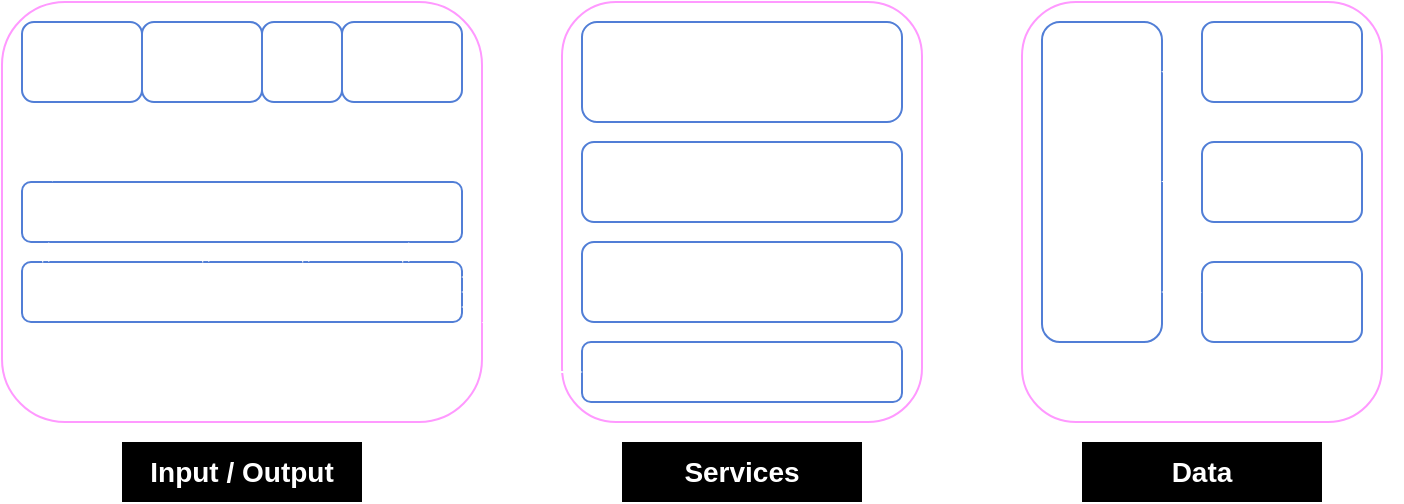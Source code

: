 <mxfile>
    <diagram id="hLNnh97RMYeBcfv4gIWH" name="Page-1">
        <mxGraphModel dx="175" dy="130" grid="1" gridSize="10" guides="1" tooltips="1" connect="1" arrows="1" fold="1" page="1" pageScale="1" pageWidth="1200" pageHeight="1920" math="0" shadow="0">
            <root>
                <mxCell id="0"/>
                <mxCell id="1" parent="0"/>
                <mxCell id="85" value="" style="group" vertex="1" connectable="0" parent="1">
                    <mxGeometry x="40" y="120" width="220" height="130" as="geometry"/>
                </mxCell>
                <mxCell id="8" value="Real-time transport protocol" style="rounded=1;whiteSpace=wrap;html=1;fillColor=none;strokeColor=#517ed6;fontColor=#FFFFFF;" vertex="1" parent="85">
                    <mxGeometry y="100" width="220" height="30" as="geometry"/>
                </mxCell>
                <mxCell id="41" style="edgeStyle=none;html=1;exitX=1;exitY=0.25;exitDx=0;exitDy=0;strokeColor=#FFFFFF;strokeWidth=1;startArrow=openThin;startFill=0;endArrow=openThin;endFill=0;entryX=0.056;entryY=0.143;entryDx=0;entryDy=0;entryPerimeter=0;endSize=1;startSize=1;" edge="1" parent="85" source="8" target="37">
                    <mxGeometry relative="1" as="geometry">
                        <mxPoint x="210" y="108" as="targetPoint"/>
                        <Array as="points">
                            <mxPoint x="240" y="108"/>
                            <mxPoint x="240"/>
                        </Array>
                    </mxGeometry>
                </mxCell>
                <mxCell id="43" style="edgeStyle=none;html=1;exitX=1;exitY=0.5;exitDx=0;exitDy=0;strokeColor=#FFFFFF;strokeWidth=1;startArrow=openThin;startFill=0;endArrow=openThin;endFill=0;startSize=1;endSize=1;entryX=0;entryY=0.5;entryDx=0;entryDy=0;" edge="1" parent="85" source="8" target="10">
                    <mxGeometry relative="1" as="geometry">
                        <Array as="points">
                            <mxPoint x="250" y="115"/>
                            <mxPoint x="250" y="60"/>
                        </Array>
                    </mxGeometry>
                </mxCell>
                <mxCell id="45" style="edgeStyle=none;html=1;exitX=1;exitY=0.75;exitDx=0;exitDy=0;entryX=0.004;entryY=0.825;entryDx=0;entryDy=0;strokeColor=#FFFFFF;strokeWidth=1;startArrow=openThin;startFill=0;endArrow=openThin;endFill=0;startSize=1;endSize=1;entryPerimeter=0;" edge="1" parent="85" source="8" target="11">
                    <mxGeometry relative="1" as="geometry"/>
                </mxCell>
                <mxCell id="86" value="Haptics" style="rounded=1;whiteSpace=wrap;html=1;fillColor=none;strokeColor=#517ed6;fontColor=#FFFFFF;" vertex="1" parent="85">
                    <mxGeometry x="160" y="-20" width="60" height="40" as="geometry"/>
                </mxCell>
                <mxCell id="87" value="" style="group" vertex="1" connectable="0" parent="85">
                    <mxGeometry x="90" y="20" width="4.16" height="40" as="geometry"/>
                </mxCell>
                <mxCell id="88" style="edgeStyle=none;html=1;exitX=0.086;exitY=1.048;exitDx=0;exitDy=0;entryX=0.136;entryY=0;entryDx=0;entryDy=0;entryPerimeter=0;endArrow=none;endFill=0;fillColor=#60a917;strokeColor=#FFFFFF;exitPerimeter=0;startArrow=openAsync;startFill=0;endSize=4;startSize=4;strokeWidth=0.5;dashed=1;" edge="1" parent="87">
                    <mxGeometry relative="1" as="geometry">
                        <mxPoint x="4.16" y="1.92" as="sourcePoint"/>
                        <mxPoint x="3.96" y="40" as="targetPoint"/>
                    </mxGeometry>
                </mxCell>
                <mxCell id="89" style="edgeStyle=none;html=1;exitX=0.192;exitY=-0.05;exitDx=0;exitDy=0;endArrow=none;endFill=0;fillColor=#60a917;strokeColor=#FFFFFF;exitPerimeter=0;startArrow=openAsync;startFill=0;endSize=4;startSize=4;strokeWidth=0.5;dashed=1;" edge="1" parent="87">
                    <mxGeometry relative="1" as="geometry">
                        <mxPoint x="0.12" y="38.5" as="sourcePoint"/>
                        <mxPoint as="targetPoint"/>
                    </mxGeometry>
                </mxCell>
                <mxCell id="90" value="" style="group" vertex="1" connectable="0" parent="85">
                    <mxGeometry x="140" y="20" width="4.16" height="40" as="geometry"/>
                </mxCell>
                <mxCell id="91" style="edgeStyle=none;html=1;exitX=0.086;exitY=1.048;exitDx=0;exitDy=0;entryX=0.136;entryY=0;entryDx=0;entryDy=0;entryPerimeter=0;endArrow=none;endFill=0;fillColor=#60a917;strokeColor=#FFFFFF;exitPerimeter=0;startArrow=openAsync;startFill=0;endSize=4;startSize=4;strokeWidth=0.5;dashed=1;" edge="1" parent="90">
                    <mxGeometry relative="1" as="geometry">
                        <mxPoint x="4.16" y="1.92" as="sourcePoint"/>
                        <mxPoint x="3.96" y="40" as="targetPoint"/>
                    </mxGeometry>
                </mxCell>
                <mxCell id="92" style="edgeStyle=none;html=1;exitX=0.192;exitY=-0.05;exitDx=0;exitDy=0;endArrow=none;endFill=0;fillColor=#60a917;strokeColor=#FFFFFF;exitPerimeter=0;startArrow=openAsync;startFill=0;endSize=4;startSize=4;strokeWidth=0.5;dashed=1;" edge="1" parent="90">
                    <mxGeometry relative="1" as="geometry">
                        <mxPoint x="0.12" y="38.5" as="sourcePoint"/>
                        <mxPoint as="targetPoint"/>
                    </mxGeometry>
                </mxCell>
                <mxCell id="93" value="" style="group" vertex="1" connectable="0" parent="85">
                    <mxGeometry x="187.92" y="20" width="4.16" height="40" as="geometry"/>
                </mxCell>
                <mxCell id="94" style="edgeStyle=none;html=1;exitX=0.086;exitY=1.048;exitDx=0;exitDy=0;entryX=0.136;entryY=0;entryDx=0;entryDy=0;entryPerimeter=0;endArrow=none;endFill=0;fillColor=#60a917;strokeColor=#FFFFFF;exitPerimeter=0;startArrow=openAsync;startFill=0;endSize=4;startSize=4;strokeWidth=0.5;dashed=1;" edge="1" parent="93">
                    <mxGeometry relative="1" as="geometry">
                        <mxPoint x="4.16" y="1.92" as="sourcePoint"/>
                        <mxPoint x="3.96" y="40" as="targetPoint"/>
                    </mxGeometry>
                </mxCell>
                <mxCell id="95" style="edgeStyle=none;html=1;exitX=0.192;exitY=-0.05;exitDx=0;exitDy=0;endArrow=none;endFill=0;fillColor=#60a917;strokeColor=#FFFFFF;exitPerimeter=0;startArrow=openAsync;startFill=0;endSize=4;startSize=4;strokeWidth=0.5;dashed=1;" edge="1" parent="93">
                    <mxGeometry relative="1" as="geometry">
                        <mxPoint x="0.12" y="38.5" as="sourcePoint"/>
                        <mxPoint as="targetPoint"/>
                    </mxGeometry>
                </mxCell>
                <mxCell id="97" value="" style="group" vertex="1" connectable="0" parent="85">
                    <mxGeometry x="140" y="90" width="3.15" height="10" as="geometry"/>
                </mxCell>
                <mxCell id="98" style="edgeStyle=none;html=1;entryX=0.665;entryY=-0.046;entryDx=0;entryDy=0;entryPerimeter=0;endArrow=none;endFill=0;fillColor=#60a917;strokeColor=#FFFFFF;exitX=0.219;exitY=1;exitDx=0;exitDy=0;exitPerimeter=0;startArrow=none;startFill=0;endSize=4;startSize=4;strokeWidth=0.5;dashed=1;" edge="1" parent="97">
                    <mxGeometry relative="1" as="geometry">
                        <mxPoint x="3.14" as="sourcePoint"/>
                        <mxPoint x="3.15" y="9.655" as="targetPoint"/>
                    </mxGeometry>
                </mxCell>
                <mxCell id="99" style="edgeStyle=none;html=1;exitX=0.192;exitY=-0.05;exitDx=0;exitDy=0;endArrow=none;endFill=0;fillColor=#60a917;strokeColor=#FFFFFF;exitPerimeter=0;startArrow=none;startFill=0;endSize=4;startSize=4;strokeWidth=0.5;dashed=1;" edge="1" parent="97">
                    <mxGeometry relative="1" as="geometry">
                        <mxPoint x="0.12" y="10" as="sourcePoint"/>
                        <mxPoint y="0.375" as="targetPoint"/>
                    </mxGeometry>
                </mxCell>
                <mxCell id="96" value="" style="group" vertex="1" connectable="0" parent="85">
                    <mxGeometry x="90" y="90" width="3.15" height="10" as="geometry"/>
                </mxCell>
                <mxCell id="26" style="edgeStyle=none;html=1;entryX=0.665;entryY=-0.046;entryDx=0;entryDy=0;entryPerimeter=0;endArrow=none;endFill=0;fillColor=#60a917;strokeColor=#FFFFFF;exitX=0.219;exitY=1;exitDx=0;exitDy=0;exitPerimeter=0;startArrow=none;startFill=0;endSize=4;startSize=4;strokeWidth=0.5;dashed=1;" edge="1" parent="96">
                    <mxGeometry relative="1" as="geometry">
                        <mxPoint x="3.14" as="sourcePoint"/>
                        <mxPoint x="3.15" y="9.655" as="targetPoint"/>
                    </mxGeometry>
                </mxCell>
                <mxCell id="27" style="edgeStyle=none;html=1;exitX=0.192;exitY=-0.05;exitDx=0;exitDy=0;endArrow=none;endFill=0;fillColor=#60a917;strokeColor=#FFFFFF;exitPerimeter=0;startArrow=none;startFill=0;endSize=4;startSize=4;strokeWidth=0.5;dashed=1;" edge="1" parent="96">
                    <mxGeometry relative="1" as="geometry">
                        <mxPoint x="0.12" y="10" as="sourcePoint"/>
                        <mxPoint y="0.375" as="targetPoint"/>
                    </mxGeometry>
                </mxCell>
                <mxCell id="64" style="edgeStyle=none;html=1;exitX=1;exitY=0.5;exitDx=0;exitDy=0;entryX=-0.007;entryY=0.596;entryDx=0;entryDy=0;entryPerimeter=0;strokeColor=#FFFFFF;strokeWidth=1;startArrow=openThin;startFill=0;endArrow=openThin;endFill=0;startSize=1;endSize=1;" edge="1" parent="1" source="37" target="56">
                    <mxGeometry relative="1" as="geometry"/>
                </mxCell>
                <mxCell id="38" value="" style="rounded=1;whiteSpace=wrap;html=1;fillColor=none;strokeColor=#FF99FF;" vertex="1" parent="1">
                    <mxGeometry x="30" y="90" width="240" height="210" as="geometry"/>
                </mxCell>
                <mxCell id="2" value="Sensors" style="rounded=1;whiteSpace=wrap;html=1;fillColor=none;strokeColor=#517ed6;fontColor=#FFFFFF;" vertex="1" parent="1">
                    <mxGeometry x="40" y="100" width="60" height="40" as="geometry"/>
                </mxCell>
                <mxCell id="6" value="Display" style="rounded=1;whiteSpace=wrap;html=1;fillColor=none;strokeColor=#517ed6;fontColor=#FFFFFF;" vertex="1" parent="1">
                    <mxGeometry x="100" y="100" width="60" height="40" as="geometry"/>
                </mxCell>
                <mxCell id="7" value="Encoder / Decoder" style="rounded=1;whiteSpace=wrap;html=1;fillColor=none;strokeColor=#517ed6;fontColor=#FFFFFF;" vertex="1" parent="1">
                    <mxGeometry x="40" y="180" width="220" height="30" as="geometry"/>
                </mxCell>
                <mxCell id="9" value="Audio" style="rounded=1;whiteSpace=wrap;html=1;fillColor=none;strokeColor=#517ed6;fontColor=#FFFFFF;" vertex="1" parent="1">
                    <mxGeometry x="160" y="100" width="40" height="40" as="geometry"/>
                </mxCell>
                <mxCell id="28" value="" style="group" vertex="1" connectable="0" parent="1">
                    <mxGeometry x="51" y="140" width="4.16" height="40" as="geometry"/>
                </mxCell>
                <mxCell id="14" style="edgeStyle=none;html=1;exitX=0.086;exitY=1.048;exitDx=0;exitDy=0;entryX=0.136;entryY=0;entryDx=0;entryDy=0;entryPerimeter=0;endArrow=none;endFill=0;fillColor=#60a917;strokeColor=#FFFFFF;exitPerimeter=0;startArrow=openAsync;startFill=0;endSize=4;startSize=4;strokeWidth=0.5;dashed=1;" edge="1" parent="28">
                    <mxGeometry relative="1" as="geometry">
                        <mxPoint x="4.16" y="1.92" as="sourcePoint"/>
                        <mxPoint x="3.96" y="40" as="targetPoint"/>
                    </mxGeometry>
                </mxCell>
                <mxCell id="16" style="edgeStyle=none;html=1;exitX=0.192;exitY=-0.05;exitDx=0;exitDy=0;endArrow=none;endFill=0;fillColor=#60a917;strokeColor=#FFFFFF;exitPerimeter=0;startArrow=openAsync;startFill=0;endSize=4;startSize=4;strokeWidth=0.5;dashed=1;" edge="1" parent="28">
                    <mxGeometry relative="1" as="geometry">
                        <mxPoint x="0.12" y="38.5" as="sourcePoint"/>
                        <mxPoint as="targetPoint"/>
                    </mxGeometry>
                </mxCell>
                <mxCell id="29" value="" style="group" vertex="1" connectable="0" parent="1">
                    <mxGeometry x="50" y="210" width="3.15" height="10" as="geometry"/>
                </mxCell>
                <mxCell id="22" style="edgeStyle=none;html=1;entryX=0.665;entryY=-0.046;entryDx=0;entryDy=0;entryPerimeter=0;endArrow=none;endFill=0;fillColor=#60a917;strokeColor=#FFFFFF;exitX=0.219;exitY=1;exitDx=0;exitDy=0;exitPerimeter=0;startArrow=none;startFill=0;endSize=4;startSize=4;strokeWidth=0.5;dashed=1;" edge="1" parent="29">
                    <mxGeometry relative="1" as="geometry">
                        <mxPoint x="3.14" as="sourcePoint"/>
                        <mxPoint x="3.15" y="9.655" as="targetPoint"/>
                    </mxGeometry>
                </mxCell>
                <mxCell id="23" style="edgeStyle=none;html=1;exitX=0.192;exitY=-0.05;exitDx=0;exitDy=0;endArrow=none;endFill=0;fillColor=#60a917;strokeColor=#FFFFFF;exitPerimeter=0;startArrow=none;startFill=0;endSize=4;startSize=4;strokeWidth=0.5;dashed=1;" edge="1" parent="29">
                    <mxGeometry relative="1" as="geometry">
                        <mxPoint x="0.12" y="10" as="sourcePoint"/>
                        <mxPoint y="0.375" as="targetPoint"/>
                    </mxGeometry>
                </mxCell>
                <mxCell id="65" value="Input / Output" style="text;html=1;strokeColor=none;fillColor=#000000;align=center;verticalAlign=middle;whiteSpace=wrap;rounded=0;fontColor=#FFFFFF;fontSize=14;fontStyle=1" vertex="1" parent="1">
                    <mxGeometry x="90" y="310" width="120" height="30" as="geometry"/>
                </mxCell>
                <mxCell id="75" value="" style="group" vertex="1" connectable="0" parent="1">
                    <mxGeometry x="500" y="100" width="230" height="240" as="geometry"/>
                </mxCell>
                <mxCell id="67" value="Data" style="text;html=1;strokeColor=none;fillColor=#000000;align=center;verticalAlign=middle;whiteSpace=wrap;rounded=0;fontColor=#FFFFFF;fontSize=14;fontStyle=1" vertex="1" parent="75">
                    <mxGeometry x="70" y="210" width="120" height="30" as="geometry"/>
                </mxCell>
                <mxCell id="70" value="" style="group" vertex="1" connectable="0" parent="75">
                    <mxGeometry width="230" height="200" as="geometry"/>
                </mxCell>
                <mxCell id="74" value="" style="group" vertex="1" connectable="0" parent="70">
                    <mxGeometry x="50" width="160" height="160" as="geometry"/>
                </mxCell>
                <mxCell id="4" value="Blob Store" style="rounded=1;whiteSpace=wrap;html=1;fillColor=none;strokeColor=#517ed6;fontColor=#FFFFFF;" vertex="1" parent="74">
                    <mxGeometry x="80" width="80" height="40" as="geometry"/>
                </mxCell>
                <mxCell id="50" value="File storage" style="rounded=1;whiteSpace=wrap;html=1;fillColor=none;strokeColor=#517ed6;fontColor=#FFFFFF;" vertex="1" parent="74">
                    <mxGeometry x="80" y="60" width="80" height="40" as="geometry"/>
                </mxCell>
                <mxCell id="51" value="Relational DB" style="rounded=1;whiteSpace=wrap;html=1;fillColor=none;strokeColor=#517ed6;fontColor=#FFFFFF;" vertex="1" parent="74">
                    <mxGeometry x="80" y="120" width="80" height="40" as="geometry"/>
                </mxCell>
                <mxCell id="56" value="Mapping tool" style="rounded=1;whiteSpace=wrap;html=1;fillColor=none;strokeColor=#517ed6;fontColor=#FFFFFF;" vertex="1" parent="74">
                    <mxGeometry width="60" height="160" as="geometry"/>
                </mxCell>
                <mxCell id="71" value="" style="group" vertex="1" connectable="0" parent="74">
                    <mxGeometry x="60" y="24.9" width="19.5" height="110.2" as="geometry"/>
                </mxCell>
                <mxCell id="60" style="edgeStyle=none;html=1;exitX=1.025;exitY=0.155;exitDx=0;exitDy=0;entryX=0;entryY=0.5;entryDx=0;entryDy=0;strokeColor=#FFFFFF;strokeWidth=1;startArrow=openThin;startFill=0;endArrow=openThin;endFill=0;startSize=1;endSize=1;exitPerimeter=0;" edge="1" parent="71">
                    <mxGeometry relative="1" as="geometry">
                        <mxPoint as="sourcePoint"/>
                        <mxPoint x="18.5" y="0.2" as="targetPoint"/>
                    </mxGeometry>
                </mxCell>
                <mxCell id="62" style="edgeStyle=none;html=1;exitX=1.025;exitY=0.155;exitDx=0;exitDy=0;entryX=0;entryY=0.5;entryDx=0;entryDy=0;strokeColor=#FFFFFF;strokeWidth=1;startArrow=openThin;startFill=0;endArrow=openThin;endFill=0;startSize=1;endSize=1;exitPerimeter=0;" edge="1" parent="71">
                    <mxGeometry relative="1" as="geometry">
                        <mxPoint y="54.92" as="sourcePoint"/>
                        <mxPoint x="18.5" y="55.12" as="targetPoint"/>
                    </mxGeometry>
                </mxCell>
                <mxCell id="63" style="edgeStyle=none;html=1;exitX=1.025;exitY=0.155;exitDx=0;exitDy=0;strokeColor=#FFFFFF;strokeWidth=1;startArrow=openThin;startFill=0;endArrow=openThin;endFill=0;startSize=1;endSize=1;exitPerimeter=0;" edge="1" parent="71">
                    <mxGeometry relative="1" as="geometry">
                        <mxPoint y="110.06" as="sourcePoint"/>
                        <mxPoint x="19.5" y="110.2" as="targetPoint"/>
                    </mxGeometry>
                </mxCell>
                <mxCell id="55" value="" style="rounded=1;whiteSpace=wrap;html=1;fillColor=none;strokeColor=#FF99FF;" vertex="1" parent="70">
                    <mxGeometry x="40" y="-10" width="180" height="210" as="geometry"/>
                </mxCell>
                <mxCell id="83" value="" style="group" vertex="1" connectable="0" parent="1">
                    <mxGeometry x="280" y="90" width="210" height="250" as="geometry"/>
                </mxCell>
                <mxCell id="66" value="Services" style="text;html=1;strokeColor=none;fillColor=#000000;align=center;verticalAlign=middle;whiteSpace=wrap;rounded=0;fontColor=#FFFFFF;fontSize=14;fontStyle=1" vertex="1" parent="83">
                    <mxGeometry x="60" y="220" width="120" height="30" as="geometry"/>
                </mxCell>
                <mxCell id="82" value="" style="group" vertex="1" connectable="0" parent="83">
                    <mxGeometry width="210" height="220" as="geometry"/>
                </mxCell>
                <mxCell id="80" value="" style="group" vertex="1" connectable="0" parent="82">
                    <mxGeometry x="30" width="180" height="220" as="geometry"/>
                </mxCell>
                <mxCell id="37" value="" style="rounded=1;whiteSpace=wrap;html=1;fillColor=none;strokeColor=#FF99FF;" vertex="1" parent="80">
                    <mxGeometry width="180" height="210" as="geometry"/>
                </mxCell>
                <mxCell id="76" value="" style="group" vertex="1" connectable="0" parent="80">
                    <mxGeometry x="10" y="10" width="160" height="150" as="geometry"/>
                </mxCell>
                <mxCell id="3" value="Rendering Service" style="rounded=1;whiteSpace=wrap;html=1;fillColor=none;strokeColor=#517ed6;fontColor=#FFFFFF;" vertex="1" parent="76">
                    <mxGeometry width="160" height="50" as="geometry"/>
                </mxCell>
                <mxCell id="10" value="Audio service" style="rounded=1;whiteSpace=wrap;html=1;fillColor=none;strokeColor=#517ed6;fontColor=#FFFFFF;" vertex="1" parent="76">
                    <mxGeometry y="60" width="160" height="40" as="geometry"/>
                </mxCell>
                <mxCell id="11" value="&amp;nbsp;Telemetry Service" style="rounded=1;whiteSpace=wrap;html=1;fillColor=none;strokeColor=#517ed6;fontColor=#FFFFFF;" vertex="1" parent="76">
                    <mxGeometry y="110" width="160" height="40" as="geometry"/>
                </mxCell>
                <mxCell id="112" value="Frontend Service" style="rounded=1;whiteSpace=wrap;html=1;fillColor=none;strokeColor=#517ed6;fontColor=#FFFFFF;" vertex="1" parent="80">
                    <mxGeometry x="10" y="170" width="160" height="30" as="geometry"/>
                </mxCell>
                <mxCell id="81" value="" style="group" vertex="1" connectable="0" parent="82">
                    <mxGeometry y="30" width="10" height="115" as="geometry"/>
                </mxCell>
                <mxCell id="103" value="" style="group" vertex="1" connectable="0" parent="1">
                    <mxGeometry x="230" y="210" width="3.15" height="10" as="geometry"/>
                </mxCell>
                <mxCell id="104" style="edgeStyle=none;html=1;entryX=0.665;entryY=-0.046;entryDx=0;entryDy=0;entryPerimeter=0;endArrow=none;endFill=0;fillColor=#60a917;strokeColor=#FFFFFF;exitX=0.219;exitY=1;exitDx=0;exitDy=0;exitPerimeter=0;startArrow=none;startFill=0;endSize=4;startSize=4;strokeWidth=0.5;dashed=1;" edge="1" parent="103">
                    <mxGeometry relative="1" as="geometry">
                        <mxPoint x="3.14" as="sourcePoint"/>
                        <mxPoint x="3.15" y="9.655" as="targetPoint"/>
                    </mxGeometry>
                </mxCell>
                <mxCell id="105" style="edgeStyle=none;html=1;exitX=0.192;exitY=-0.05;exitDx=0;exitDy=0;endArrow=none;endFill=0;fillColor=#60a917;strokeColor=#FFFFFF;exitPerimeter=0;startArrow=none;startFill=0;endSize=4;startSize=4;strokeWidth=0.5;dashed=1;" edge="1" parent="103">
                    <mxGeometry relative="1" as="geometry">
                        <mxPoint x="0.12" y="10" as="sourcePoint"/>
                        <mxPoint y="0.375" as="targetPoint"/>
                    </mxGeometry>
                </mxCell>
                <mxCell id="115" style="edgeStyle=none;html=1;exitX=0;exitY=0.5;exitDx=0;exitDy=0;entryX=1.001;entryY=0.763;entryDx=0;entryDy=0;strokeColor=#FFFFFF;strokeWidth=1;fontSize=14;fontColor=#FFFFFF;startArrow=openThin;startFill=0;endArrow=openThin;endFill=0;startSize=1;endSize=1;entryPerimeter=0;" edge="1" parent="1" source="112" target="38">
                    <mxGeometry relative="1" as="geometry">
                        <Array as="points">
                            <mxPoint x="290" y="275"/>
                            <mxPoint x="290" y="250"/>
                        </Array>
                    </mxGeometry>
                </mxCell>
            </root>
        </mxGraphModel>
    </diagram>
</mxfile>